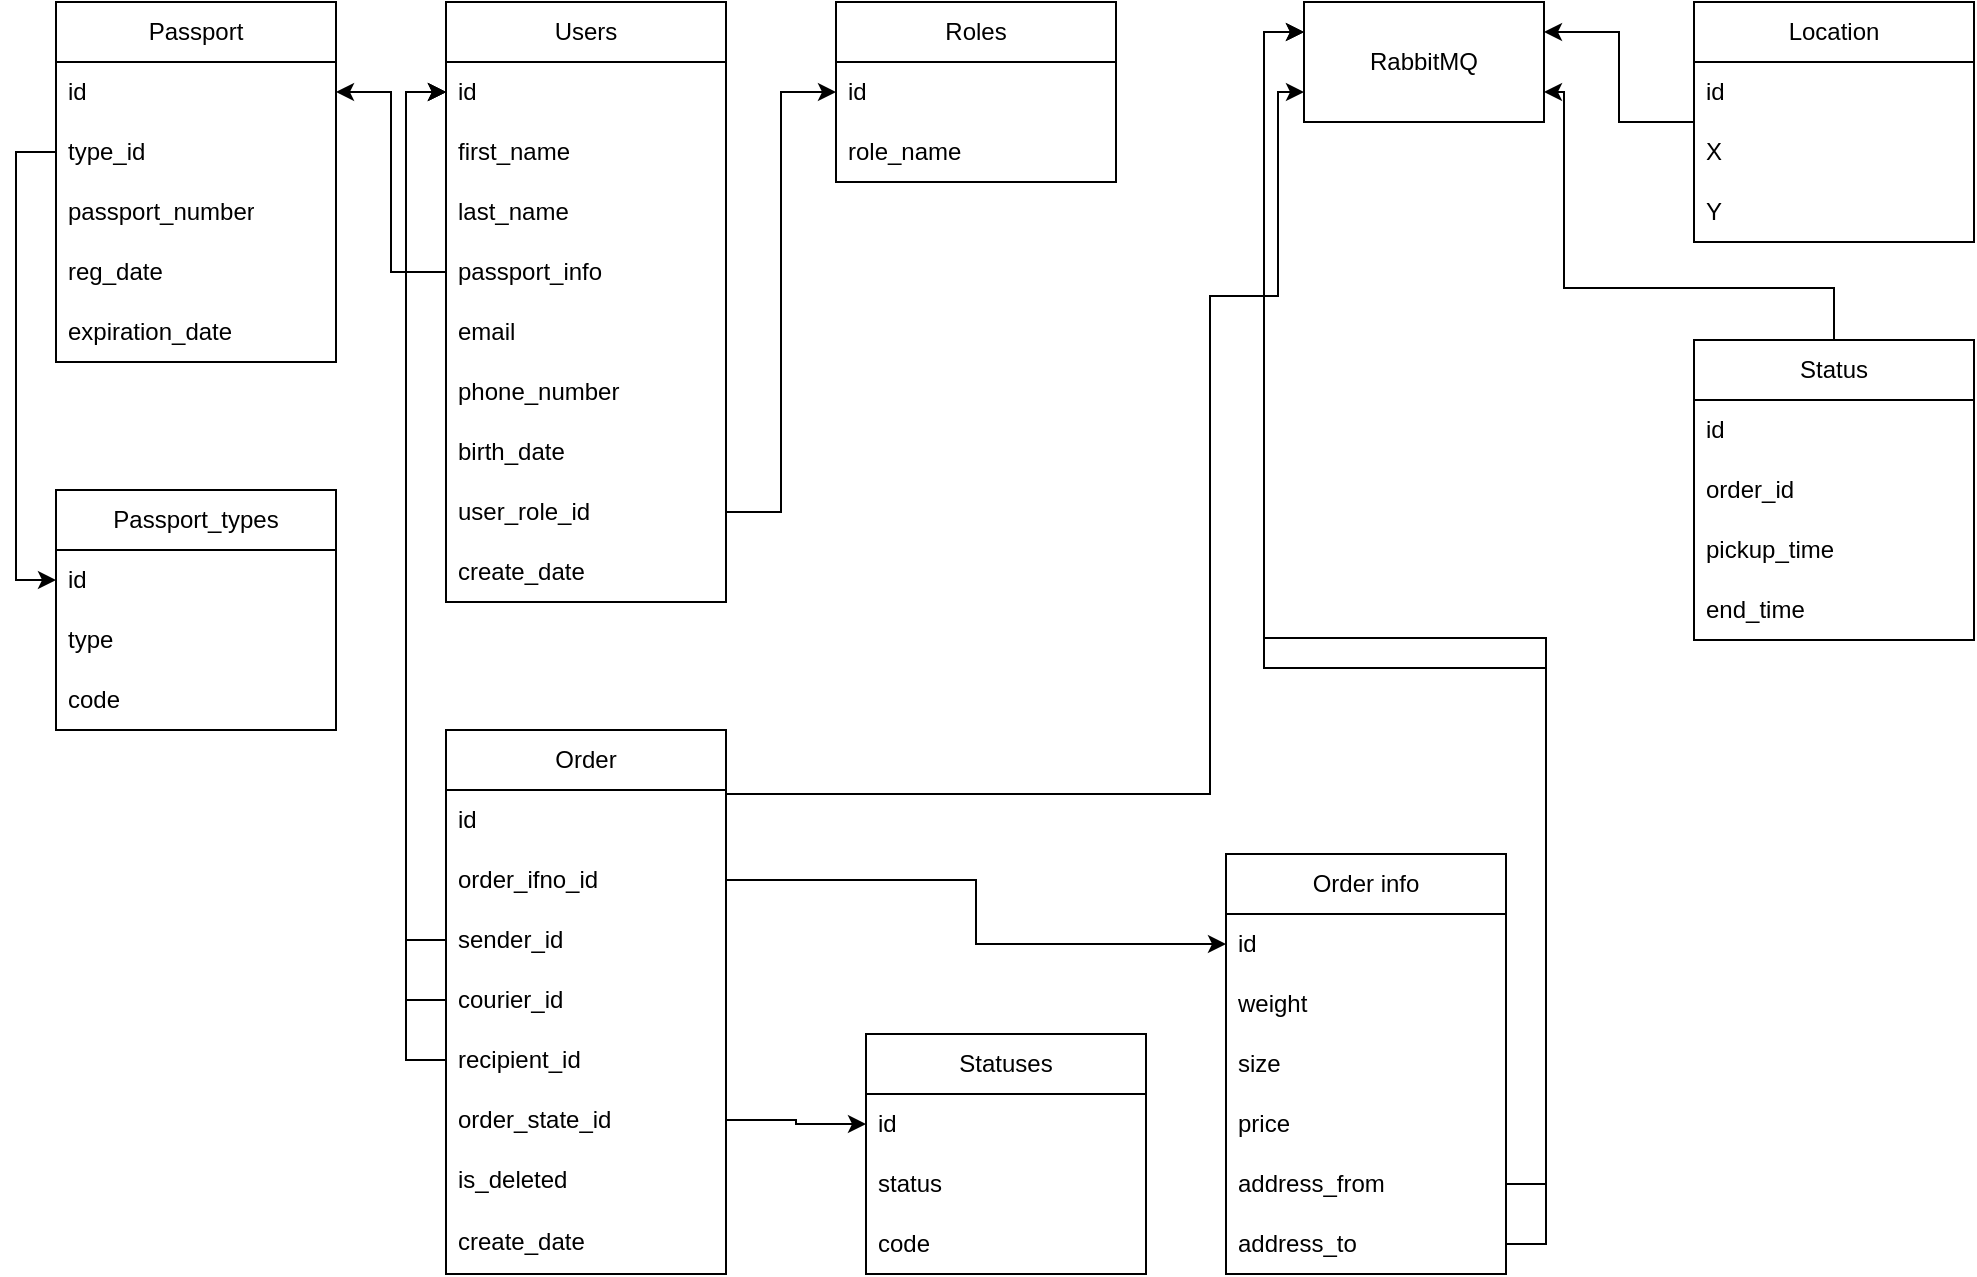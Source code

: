 <mxfile version="24.7.8">
  <diagram name="Page-1" id="b520641d-4fe3-3701-9064-5fc419738815">
    <mxGraphModel dx="1195" dy="797" grid="1" gridSize="13" guides="1" tooltips="1" connect="1" arrows="1" fold="1" page="1" pageScale="1" pageWidth="4681" pageHeight="3300" background="none" math="0" shadow="0">
      <root>
        <mxCell id="0" />
        <mxCell id="1" parent="0" />
        <mxCell id="VjikY9oCkTx9cv9ueqE1-1" value="Users" style="swimlane;fontStyle=0;childLayout=stackLayout;horizontal=1;startSize=30;horizontalStack=0;resizeParent=1;resizeParentMax=0;resizeLast=0;collapsible=1;marginBottom=0;whiteSpace=wrap;html=1;" parent="1" vertex="1">
          <mxGeometry x="520" y="208" width="140" height="300" as="geometry" />
        </mxCell>
        <mxCell id="VjikY9oCkTx9cv9ueqE1-3" value="id" style="text;strokeColor=none;fillColor=none;align=left;verticalAlign=middle;spacingLeft=4;spacingRight=4;overflow=hidden;points=[[0,0.5],[1,0.5]];portConstraint=eastwest;rotatable=0;whiteSpace=wrap;html=1;" parent="VjikY9oCkTx9cv9ueqE1-1" vertex="1">
          <mxGeometry y="30" width="140" height="30" as="geometry" />
        </mxCell>
        <mxCell id="VjikY9oCkTx9cv9ueqE1-4" value="first_name" style="text;strokeColor=none;fillColor=none;align=left;verticalAlign=middle;spacingLeft=4;spacingRight=4;overflow=hidden;points=[[0,0.5],[1,0.5]];portConstraint=eastwest;rotatable=0;whiteSpace=wrap;html=1;" parent="VjikY9oCkTx9cv9ueqE1-1" vertex="1">
          <mxGeometry y="60" width="140" height="30" as="geometry" />
        </mxCell>
        <mxCell id="VjikY9oCkTx9cv9ueqE1-7" value="last_name" style="text;strokeColor=none;fillColor=none;align=left;verticalAlign=middle;spacingLeft=4;spacingRight=4;overflow=hidden;points=[[0,0.5],[1,0.5]];portConstraint=eastwest;rotatable=0;whiteSpace=wrap;html=1;" parent="VjikY9oCkTx9cv9ueqE1-1" vertex="1">
          <mxGeometry y="90" width="140" height="30" as="geometry" />
        </mxCell>
        <mxCell id="VjikY9oCkTx9cv9ueqE1-9" value="passport_info" style="text;strokeColor=none;fillColor=none;align=left;verticalAlign=middle;spacingLeft=4;spacingRight=4;overflow=hidden;points=[[0,0.5],[1,0.5]];portConstraint=eastwest;rotatable=0;whiteSpace=wrap;html=1;" parent="VjikY9oCkTx9cv9ueqE1-1" vertex="1">
          <mxGeometry y="120" width="140" height="30" as="geometry" />
        </mxCell>
        <mxCell id="VjikY9oCkTx9cv9ueqE1-5" value="email" style="text;strokeColor=none;fillColor=none;align=left;verticalAlign=middle;spacingLeft=4;spacingRight=4;overflow=hidden;points=[[0,0.5],[1,0.5]];portConstraint=eastwest;rotatable=0;whiteSpace=wrap;html=1;" parent="VjikY9oCkTx9cv9ueqE1-1" vertex="1">
          <mxGeometry y="150" width="140" height="30" as="geometry" />
        </mxCell>
        <mxCell id="VjikY9oCkTx9cv9ueqE1-11" value="phone_number" style="text;strokeColor=none;fillColor=none;align=left;verticalAlign=middle;spacingLeft=4;spacingRight=4;overflow=hidden;points=[[0,0.5],[1,0.5]];portConstraint=eastwest;rotatable=0;whiteSpace=wrap;html=1;" parent="VjikY9oCkTx9cv9ueqE1-1" vertex="1">
          <mxGeometry y="180" width="140" height="30" as="geometry" />
        </mxCell>
        <mxCell id="VjikY9oCkTx9cv9ueqE1-10" value="birth_date" style="text;strokeColor=none;fillColor=none;align=left;verticalAlign=middle;spacingLeft=4;spacingRight=4;overflow=hidden;points=[[0,0.5],[1,0.5]];portConstraint=eastwest;rotatable=0;whiteSpace=wrap;html=1;" parent="VjikY9oCkTx9cv9ueqE1-1" vertex="1">
          <mxGeometry y="210" width="140" height="30" as="geometry" />
        </mxCell>
        <mxCell id="VjikY9oCkTx9cv9ueqE1-61" value="user_role_id" style="text;strokeColor=none;fillColor=none;align=left;verticalAlign=middle;spacingLeft=4;spacingRight=4;overflow=hidden;points=[[0,0.5],[1,0.5]];portConstraint=eastwest;rotatable=0;whiteSpace=wrap;html=1;" parent="VjikY9oCkTx9cv9ueqE1-1" vertex="1">
          <mxGeometry y="240" width="140" height="30" as="geometry" />
        </mxCell>
        <mxCell id="VjikY9oCkTx9cv9ueqE1-63" value="create_date" style="text;strokeColor=none;fillColor=none;align=left;verticalAlign=middle;spacingLeft=4;spacingRight=4;overflow=hidden;points=[[0,0.5],[1,0.5]];portConstraint=eastwest;rotatable=0;whiteSpace=wrap;html=1;" parent="VjikY9oCkTx9cv9ueqE1-1" vertex="1">
          <mxGeometry y="270" width="140" height="30" as="geometry" />
        </mxCell>
        <mxCell id="VjikY9oCkTx9cv9ueqE1-12" value="Order info" style="swimlane;fontStyle=0;childLayout=stackLayout;horizontal=1;startSize=30;horizontalStack=0;resizeParent=1;resizeParentMax=0;resizeLast=0;collapsible=1;marginBottom=0;whiteSpace=wrap;html=1;" parent="1" vertex="1">
          <mxGeometry x="910" y="634" width="140" height="210" as="geometry" />
        </mxCell>
        <mxCell id="VjikY9oCkTx9cv9ueqE1-13" value="id" style="text;strokeColor=none;fillColor=none;align=left;verticalAlign=middle;spacingLeft=4;spacingRight=4;overflow=hidden;points=[[0,0.5],[1,0.5]];portConstraint=eastwest;rotatable=0;whiteSpace=wrap;html=1;" parent="VjikY9oCkTx9cv9ueqE1-12" vertex="1">
          <mxGeometry y="30" width="140" height="30" as="geometry" />
        </mxCell>
        <mxCell id="VjikY9oCkTx9cv9ueqE1-14" value="weight" style="text;strokeColor=none;fillColor=none;align=left;verticalAlign=middle;spacingLeft=4;spacingRight=4;overflow=hidden;points=[[0,0.5],[1,0.5]];portConstraint=eastwest;rotatable=0;whiteSpace=wrap;html=1;" parent="VjikY9oCkTx9cv9ueqE1-12" vertex="1">
          <mxGeometry y="60" width="140" height="30" as="geometry" />
        </mxCell>
        <mxCell id="VjikY9oCkTx9cv9ueqE1-15" value="size" style="text;strokeColor=none;fillColor=none;align=left;verticalAlign=middle;spacingLeft=4;spacingRight=4;overflow=hidden;points=[[0,0.5],[1,0.5]];portConstraint=eastwest;rotatable=0;whiteSpace=wrap;html=1;" parent="VjikY9oCkTx9cv9ueqE1-12" vertex="1">
          <mxGeometry y="90" width="140" height="30" as="geometry" />
        </mxCell>
        <mxCell id="VjikY9oCkTx9cv9ueqE1-16" value="price" style="text;strokeColor=none;fillColor=none;align=left;verticalAlign=middle;spacingLeft=4;spacingRight=4;overflow=hidden;points=[[0,0.5],[1,0.5]];portConstraint=eastwest;rotatable=0;whiteSpace=wrap;html=1;" parent="VjikY9oCkTx9cv9ueqE1-12" vertex="1">
          <mxGeometry y="120" width="140" height="30" as="geometry" />
        </mxCell>
        <mxCell id="VjikY9oCkTx9cv9ueqE1-17" value="address_from" style="text;strokeColor=none;fillColor=none;align=left;verticalAlign=middle;spacingLeft=4;spacingRight=4;overflow=hidden;points=[[0,0.5],[1,0.5]];portConstraint=eastwest;rotatable=0;whiteSpace=wrap;html=1;" parent="VjikY9oCkTx9cv9ueqE1-12" vertex="1">
          <mxGeometry y="150" width="140" height="30" as="geometry" />
        </mxCell>
        <mxCell id="VjikY9oCkTx9cv9ueqE1-18" value="address_to" style="text;strokeColor=none;fillColor=none;align=left;verticalAlign=middle;spacingLeft=4;spacingRight=4;overflow=hidden;points=[[0,0.5],[1,0.5]];portConstraint=eastwest;rotatable=0;whiteSpace=wrap;html=1;" parent="VjikY9oCkTx9cv9ueqE1-12" vertex="1">
          <mxGeometry y="180" width="140" height="30" as="geometry" />
        </mxCell>
        <mxCell id="VjikY9oCkTx9cv9ueqE1-22" value="Order" style="swimlane;fontStyle=0;childLayout=stackLayout;horizontal=1;startSize=30;horizontalStack=0;resizeParent=1;resizeParentMax=0;resizeLast=0;collapsible=1;marginBottom=0;whiteSpace=wrap;html=1;" parent="1" vertex="1">
          <mxGeometry x="520" y="572" width="140" height="272" as="geometry" />
        </mxCell>
        <mxCell id="VjikY9oCkTx9cv9ueqE1-23" value="id" style="text;strokeColor=none;fillColor=none;align=left;verticalAlign=middle;spacingLeft=4;spacingRight=4;overflow=hidden;points=[[0,0.5],[1,0.5]];portConstraint=eastwest;rotatable=0;whiteSpace=wrap;html=1;" parent="VjikY9oCkTx9cv9ueqE1-22" vertex="1">
          <mxGeometry y="30" width="140" height="30" as="geometry" />
        </mxCell>
        <mxCell id="VjikY9oCkTx9cv9ueqE1-24" value="order_ifno_id" style="text;strokeColor=none;fillColor=none;align=left;verticalAlign=middle;spacingLeft=4;spacingRight=4;overflow=hidden;points=[[0,0.5],[1,0.5]];portConstraint=eastwest;rotatable=0;whiteSpace=wrap;html=1;" parent="VjikY9oCkTx9cv9ueqE1-22" vertex="1">
          <mxGeometry y="60" width="140" height="30" as="geometry" />
        </mxCell>
        <mxCell id="VjikY9oCkTx9cv9ueqE1-25" value="sender_id" style="text;strokeColor=none;fillColor=none;align=left;verticalAlign=middle;spacingLeft=4;spacingRight=4;overflow=hidden;points=[[0,0.5],[1,0.5]];portConstraint=eastwest;rotatable=0;whiteSpace=wrap;html=1;" parent="VjikY9oCkTx9cv9ueqE1-22" vertex="1">
          <mxGeometry y="90" width="140" height="30" as="geometry" />
        </mxCell>
        <mxCell id="VjikY9oCkTx9cv9ueqE1-26" value="courier_id" style="text;strokeColor=none;fillColor=none;align=left;verticalAlign=middle;spacingLeft=4;spacingRight=4;overflow=hidden;points=[[0,0.5],[1,0.5]];portConstraint=eastwest;rotatable=0;whiteSpace=wrap;html=1;" parent="VjikY9oCkTx9cv9ueqE1-22" vertex="1">
          <mxGeometry y="120" width="140" height="30" as="geometry" />
        </mxCell>
        <mxCell id="VjikY9oCkTx9cv9ueqE1-27" value="recipient_id" style="text;strokeColor=none;fillColor=none;align=left;verticalAlign=middle;spacingLeft=4;spacingRight=4;overflow=hidden;points=[[0,0.5],[1,0.5]];portConstraint=eastwest;rotatable=0;whiteSpace=wrap;html=1;" parent="VjikY9oCkTx9cv9ueqE1-22" vertex="1">
          <mxGeometry y="150" width="140" height="30" as="geometry" />
        </mxCell>
        <mxCell id="VjikY9oCkTx9cv9ueqE1-28" value="order_state_id" style="text;strokeColor=none;fillColor=none;align=left;verticalAlign=middle;spacingLeft=4;spacingRight=4;overflow=hidden;points=[[0,0.5],[1,0.5]];portConstraint=eastwest;rotatable=0;whiteSpace=wrap;html=1;" parent="VjikY9oCkTx9cv9ueqE1-22" vertex="1">
          <mxGeometry y="180" width="140" height="30" as="geometry" />
        </mxCell>
        <mxCell id="VjikY9oCkTx9cv9ueqE1-50" value="is_deleted" style="text;strokeColor=none;fillColor=none;align=left;verticalAlign=middle;spacingLeft=4;spacingRight=4;overflow=hidden;points=[[0,0.5],[1,0.5]];portConstraint=eastwest;rotatable=0;whiteSpace=wrap;html=1;" parent="VjikY9oCkTx9cv9ueqE1-22" vertex="1">
          <mxGeometry y="210" width="140" height="30" as="geometry" />
        </mxCell>
        <mxCell id="VjikY9oCkTx9cv9ueqE1-64" value="create_date" style="text;strokeColor=none;fillColor=none;align=left;verticalAlign=middle;spacingLeft=4;spacingRight=4;overflow=hidden;points=[[0,0.5],[1,0.5]];portConstraint=eastwest;rotatable=0;whiteSpace=wrap;html=1;" parent="VjikY9oCkTx9cv9ueqE1-22" vertex="1">
          <mxGeometry y="240" width="140" height="32" as="geometry" />
        </mxCell>
        <mxCell id="VjikY9oCkTx9cv9ueqE1-32" value="Roles" style="swimlane;fontStyle=0;childLayout=stackLayout;horizontal=1;startSize=30;horizontalStack=0;resizeParent=1;resizeParentMax=0;resizeLast=0;collapsible=1;marginBottom=0;whiteSpace=wrap;html=1;" parent="1" vertex="1">
          <mxGeometry x="715" y="208" width="140" height="90" as="geometry" />
        </mxCell>
        <mxCell id="VjikY9oCkTx9cv9ueqE1-33" value="id" style="text;strokeColor=none;fillColor=none;align=left;verticalAlign=middle;spacingLeft=4;spacingRight=4;overflow=hidden;points=[[0,0.5],[1,0.5]];portConstraint=eastwest;rotatable=0;whiteSpace=wrap;html=1;" parent="VjikY9oCkTx9cv9ueqE1-32" vertex="1">
          <mxGeometry y="30" width="140" height="30" as="geometry" />
        </mxCell>
        <mxCell id="VjikY9oCkTx9cv9ueqE1-34" value="role_name" style="text;strokeColor=none;fillColor=none;align=left;verticalAlign=middle;spacingLeft=4;spacingRight=4;overflow=hidden;points=[[0,0.5],[1,0.5]];portConstraint=eastwest;rotatable=0;whiteSpace=wrap;html=1;" parent="VjikY9oCkTx9cv9ueqE1-32" vertex="1">
          <mxGeometry y="60" width="140" height="30" as="geometry" />
        </mxCell>
        <mxCell id="VjikY9oCkTx9cv9ueqE1-43" value="Statuses" style="swimlane;fontStyle=0;childLayout=stackLayout;horizontal=1;startSize=30;horizontalStack=0;resizeParent=1;resizeParentMax=0;resizeLast=0;collapsible=1;marginBottom=0;whiteSpace=wrap;html=1;" parent="1" vertex="1">
          <mxGeometry x="730" y="724" width="140" height="120" as="geometry" />
        </mxCell>
        <mxCell id="VjikY9oCkTx9cv9ueqE1-44" value="id" style="text;strokeColor=none;fillColor=none;align=left;verticalAlign=middle;spacingLeft=4;spacingRight=4;overflow=hidden;points=[[0,0.5],[1,0.5]];portConstraint=eastwest;rotatable=0;whiteSpace=wrap;html=1;" parent="VjikY9oCkTx9cv9ueqE1-43" vertex="1">
          <mxGeometry y="30" width="140" height="30" as="geometry" />
        </mxCell>
        <mxCell id="VjikY9oCkTx9cv9ueqE1-45" value="status" style="text;strokeColor=none;fillColor=none;align=left;verticalAlign=middle;spacingLeft=4;spacingRight=4;overflow=hidden;points=[[0,0.5],[1,0.5]];portConstraint=eastwest;rotatable=0;whiteSpace=wrap;html=1;" parent="VjikY9oCkTx9cv9ueqE1-43" vertex="1">
          <mxGeometry y="60" width="140" height="30" as="geometry" />
        </mxCell>
        <mxCell id="E-oGsGCVvyl42F_j0YB1-9" value="code" style="text;strokeColor=none;fillColor=none;align=left;verticalAlign=middle;spacingLeft=4;spacingRight=4;overflow=hidden;points=[[0,0.5],[1,0.5]];portConstraint=eastwest;rotatable=0;whiteSpace=wrap;html=1;" vertex="1" parent="VjikY9oCkTx9cv9ueqE1-43">
          <mxGeometry y="90" width="140" height="30" as="geometry" />
        </mxCell>
        <mxCell id="VjikY9oCkTx9cv9ueqE1-55" style="edgeStyle=orthogonalEdgeStyle;rounded=0;orthogonalLoop=1;jettySize=auto;html=1;entryX=0;entryY=0.5;entryDx=0;entryDy=0;" parent="1" source="VjikY9oCkTx9cv9ueqE1-26" target="VjikY9oCkTx9cv9ueqE1-3" edge="1">
          <mxGeometry relative="1" as="geometry" />
        </mxCell>
        <mxCell id="VjikY9oCkTx9cv9ueqE1-56" style="edgeStyle=orthogonalEdgeStyle;rounded=0;orthogonalLoop=1;jettySize=auto;html=1;entryX=0;entryY=0.5;entryDx=0;entryDy=0;" parent="1" source="VjikY9oCkTx9cv9ueqE1-27" target="VjikY9oCkTx9cv9ueqE1-3" edge="1">
          <mxGeometry relative="1" as="geometry" />
        </mxCell>
        <mxCell id="VjikY9oCkTx9cv9ueqE1-57" style="edgeStyle=orthogonalEdgeStyle;rounded=0;orthogonalLoop=1;jettySize=auto;html=1;entryX=0;entryY=0.5;entryDx=0;entryDy=0;" parent="1" source="VjikY9oCkTx9cv9ueqE1-24" target="VjikY9oCkTx9cv9ueqE1-13" edge="1">
          <mxGeometry relative="1" as="geometry" />
        </mxCell>
        <mxCell id="VjikY9oCkTx9cv9ueqE1-59" style="edgeStyle=orthogonalEdgeStyle;rounded=0;orthogonalLoop=1;jettySize=auto;html=1;entryX=0;entryY=0.5;entryDx=0;entryDy=0;" parent="1" source="VjikY9oCkTx9cv9ueqE1-28" target="VjikY9oCkTx9cv9ueqE1-44" edge="1">
          <mxGeometry relative="1" as="geometry" />
        </mxCell>
        <mxCell id="VjikY9oCkTx9cv9ueqE1-60" style="edgeStyle=orthogonalEdgeStyle;rounded=0;orthogonalLoop=1;jettySize=auto;html=1;entryX=0;entryY=0.5;entryDx=0;entryDy=0;" parent="1" source="VjikY9oCkTx9cv9ueqE1-25" target="VjikY9oCkTx9cv9ueqE1-3" edge="1">
          <mxGeometry relative="1" as="geometry" />
        </mxCell>
        <mxCell id="VjikY9oCkTx9cv9ueqE1-62" style="edgeStyle=orthogonalEdgeStyle;rounded=0;orthogonalLoop=1;jettySize=auto;html=1;entryX=0;entryY=0.5;entryDx=0;entryDy=0;" parent="1" source="VjikY9oCkTx9cv9ueqE1-61" target="VjikY9oCkTx9cv9ueqE1-33" edge="1">
          <mxGeometry relative="1" as="geometry" />
        </mxCell>
        <mxCell id="VjikY9oCkTx9cv9ueqE1-65" value="Status" style="swimlane;fontStyle=0;childLayout=stackLayout;horizontal=1;startSize=30;horizontalStack=0;resizeParent=1;resizeParentMax=0;resizeLast=0;collapsible=1;marginBottom=0;whiteSpace=wrap;html=1;" parent="1" vertex="1">
          <mxGeometry x="1144" y="377" width="140" height="150" as="geometry" />
        </mxCell>
        <mxCell id="VjikY9oCkTx9cv9ueqE1-66" value="id" style="text;strokeColor=none;fillColor=none;align=left;verticalAlign=middle;spacingLeft=4;spacingRight=4;overflow=hidden;points=[[0,0.5],[1,0.5]];portConstraint=eastwest;rotatable=0;whiteSpace=wrap;html=1;" parent="VjikY9oCkTx9cv9ueqE1-65" vertex="1">
          <mxGeometry y="30" width="140" height="30" as="geometry" />
        </mxCell>
        <mxCell id="VjikY9oCkTx9cv9ueqE1-77" value="order_id" style="text;strokeColor=none;fillColor=none;align=left;verticalAlign=middle;spacingLeft=4;spacingRight=4;overflow=hidden;points=[[0,0.5],[1,0.5]];portConstraint=eastwest;rotatable=0;whiteSpace=wrap;html=1;" parent="VjikY9oCkTx9cv9ueqE1-65" vertex="1">
          <mxGeometry y="60" width="140" height="30" as="geometry" />
        </mxCell>
        <mxCell id="VjikY9oCkTx9cv9ueqE1-67" value="pickup_time" style="text;strokeColor=none;fillColor=none;align=left;verticalAlign=middle;spacingLeft=4;spacingRight=4;overflow=hidden;points=[[0,0.5],[1,0.5]];portConstraint=eastwest;rotatable=0;whiteSpace=wrap;html=1;" parent="VjikY9oCkTx9cv9ueqE1-65" vertex="1">
          <mxGeometry y="90" width="140" height="30" as="geometry" />
        </mxCell>
        <mxCell id="VjikY9oCkTx9cv9ueqE1-68" value="end_time" style="text;strokeColor=none;fillColor=none;align=left;verticalAlign=middle;spacingLeft=4;spacingRight=4;overflow=hidden;points=[[0,0.5],[1,0.5]];portConstraint=eastwest;rotatable=0;whiteSpace=wrap;html=1;" parent="VjikY9oCkTx9cv9ueqE1-65" vertex="1">
          <mxGeometry y="120" width="140" height="30" as="geometry" />
        </mxCell>
        <mxCell id="E-oGsGCVvyl42F_j0YB1-14" style="edgeStyle=orthogonalEdgeStyle;rounded=0;orthogonalLoop=1;jettySize=auto;html=1;entryX=1;entryY=0.25;entryDx=0;entryDy=0;" edge="1" parent="1" source="VjikY9oCkTx9cv9ueqE1-69" target="VjikY9oCkTx9cv9ueqE1-79">
          <mxGeometry relative="1" as="geometry" />
        </mxCell>
        <mxCell id="VjikY9oCkTx9cv9ueqE1-69" value="Location" style="swimlane;fontStyle=0;childLayout=stackLayout;horizontal=1;startSize=30;horizontalStack=0;resizeParent=1;resizeParentMax=0;resizeLast=0;collapsible=1;marginBottom=0;whiteSpace=wrap;html=1;" parent="1" vertex="1">
          <mxGeometry x="1144" y="208" width="140" height="120" as="geometry" />
        </mxCell>
        <mxCell id="VjikY9oCkTx9cv9ueqE1-70" value="id" style="text;strokeColor=none;fillColor=none;align=left;verticalAlign=middle;spacingLeft=4;spacingRight=4;overflow=hidden;points=[[0,0.5],[1,0.5]];portConstraint=eastwest;rotatable=0;whiteSpace=wrap;html=1;" parent="VjikY9oCkTx9cv9ueqE1-69" vertex="1">
          <mxGeometry y="30" width="140" height="30" as="geometry" />
        </mxCell>
        <mxCell id="VjikY9oCkTx9cv9ueqE1-71" value="X" style="text;strokeColor=none;fillColor=none;align=left;verticalAlign=middle;spacingLeft=4;spacingRight=4;overflow=hidden;points=[[0,0.5],[1,0.5]];portConstraint=eastwest;rotatable=0;whiteSpace=wrap;html=1;" parent="VjikY9oCkTx9cv9ueqE1-69" vertex="1">
          <mxGeometry y="60" width="140" height="30" as="geometry" />
        </mxCell>
        <mxCell id="VjikY9oCkTx9cv9ueqE1-72" value="Y" style="text;strokeColor=none;fillColor=none;align=left;verticalAlign=middle;spacingLeft=4;spacingRight=4;overflow=hidden;points=[[0,0.5],[1,0.5]];portConstraint=eastwest;rotatable=0;whiteSpace=wrap;html=1;" parent="VjikY9oCkTx9cv9ueqE1-69" vertex="1">
          <mxGeometry y="90" width="140" height="30" as="geometry" />
        </mxCell>
        <mxCell id="VjikY9oCkTx9cv9ueqE1-79" value="RabbitMQ" style="rounded=0;whiteSpace=wrap;html=1;" parent="1" vertex="1">
          <mxGeometry x="949" y="208" width="120" height="60" as="geometry" />
        </mxCell>
        <mxCell id="VjikY9oCkTx9cv9ueqE1-81" style="edgeStyle=orthogonalEdgeStyle;rounded=0;orthogonalLoop=1;jettySize=auto;html=1;entryX=0;entryY=0.75;entryDx=0;entryDy=0;" parent="1" edge="1" target="VjikY9oCkTx9cv9ueqE1-79">
          <mxGeometry relative="1" as="geometry">
            <mxPoint x="660.0" y="604.0" as="sourcePoint" />
            <mxPoint x="1144" y="355" as="targetPoint" />
            <Array as="points">
              <mxPoint x="902" y="604" />
              <mxPoint x="902" y="355" />
              <mxPoint x="936" y="355" />
              <mxPoint x="936" y="253" />
            </Array>
          </mxGeometry>
        </mxCell>
        <mxCell id="VjikY9oCkTx9cv9ueqE1-89" style="edgeStyle=orthogonalEdgeStyle;rounded=0;orthogonalLoop=1;jettySize=auto;html=1;entryX=0;entryY=0.25;entryDx=0;entryDy=0;" parent="1" source="VjikY9oCkTx9cv9ueqE1-17" target="VjikY9oCkTx9cv9ueqE1-79" edge="1">
          <mxGeometry relative="1" as="geometry" />
        </mxCell>
        <mxCell id="VjikY9oCkTx9cv9ueqE1-90" style="edgeStyle=orthogonalEdgeStyle;rounded=0;orthogonalLoop=1;jettySize=auto;html=1;entryX=0;entryY=0.25;entryDx=0;entryDy=0;" parent="1" source="VjikY9oCkTx9cv9ueqE1-18" target="VjikY9oCkTx9cv9ueqE1-79" edge="1">
          <mxGeometry relative="1" as="geometry" />
        </mxCell>
        <mxCell id="VjikY9oCkTx9cv9ueqE1-91" style="edgeStyle=orthogonalEdgeStyle;rounded=0;orthogonalLoop=1;jettySize=auto;html=1;entryX=1;entryY=0.75;entryDx=0;entryDy=0;exitX=0.5;exitY=0;exitDx=0;exitDy=0;" parent="1" source="VjikY9oCkTx9cv9ueqE1-65" target="VjikY9oCkTx9cv9ueqE1-79" edge="1">
          <mxGeometry relative="1" as="geometry">
            <Array as="points">
              <mxPoint x="1214" y="351" />
              <mxPoint x="1079" y="351" />
              <mxPoint x="1079" y="253" />
            </Array>
          </mxGeometry>
        </mxCell>
        <mxCell id="E-oGsGCVvyl42F_j0YB1-1" value="Passport" style="swimlane;fontStyle=0;childLayout=stackLayout;horizontal=1;startSize=30;horizontalStack=0;resizeParent=1;resizeParentMax=0;resizeLast=0;collapsible=1;marginBottom=0;whiteSpace=wrap;html=1;" vertex="1" parent="1">
          <mxGeometry x="325" y="208" width="140" height="180" as="geometry" />
        </mxCell>
        <mxCell id="E-oGsGCVvyl42F_j0YB1-2" value="id" style="text;strokeColor=none;fillColor=none;align=left;verticalAlign=middle;spacingLeft=4;spacingRight=4;overflow=hidden;points=[[0,0.5],[1,0.5]];portConstraint=eastwest;rotatable=0;whiteSpace=wrap;html=1;" vertex="1" parent="E-oGsGCVvyl42F_j0YB1-1">
          <mxGeometry y="30" width="140" height="30" as="geometry" />
        </mxCell>
        <mxCell id="E-oGsGCVvyl42F_j0YB1-3" value="type_id" style="text;strokeColor=none;fillColor=none;align=left;verticalAlign=middle;spacingLeft=4;spacingRight=4;overflow=hidden;points=[[0,0.5],[1,0.5]];portConstraint=eastwest;rotatable=0;whiteSpace=wrap;html=1;" vertex="1" parent="E-oGsGCVvyl42F_j0YB1-1">
          <mxGeometry y="60" width="140" height="30" as="geometry" />
        </mxCell>
        <mxCell id="E-oGsGCVvyl42F_j0YB1-4" value="passport_number" style="text;strokeColor=none;fillColor=none;align=left;verticalAlign=middle;spacingLeft=4;spacingRight=4;overflow=hidden;points=[[0,0.5],[1,0.5]];portConstraint=eastwest;rotatable=0;whiteSpace=wrap;html=1;" vertex="1" parent="E-oGsGCVvyl42F_j0YB1-1">
          <mxGeometry y="90" width="140" height="30" as="geometry" />
        </mxCell>
        <mxCell id="E-oGsGCVvyl42F_j0YB1-5" value="reg_date" style="text;strokeColor=none;fillColor=none;align=left;verticalAlign=middle;spacingLeft=4;spacingRight=4;overflow=hidden;points=[[0,0.5],[1,0.5]];portConstraint=eastwest;rotatable=0;whiteSpace=wrap;html=1;" vertex="1" parent="E-oGsGCVvyl42F_j0YB1-1">
          <mxGeometry y="120" width="140" height="30" as="geometry" />
        </mxCell>
        <mxCell id="E-oGsGCVvyl42F_j0YB1-6" value="expiration_date" style="text;strokeColor=none;fillColor=none;align=left;verticalAlign=middle;spacingLeft=4;spacingRight=4;overflow=hidden;points=[[0,0.5],[1,0.5]];portConstraint=eastwest;rotatable=0;whiteSpace=wrap;html=1;" vertex="1" parent="E-oGsGCVvyl42F_j0YB1-1">
          <mxGeometry y="150" width="140" height="30" as="geometry" />
        </mxCell>
        <mxCell id="E-oGsGCVvyl42F_j0YB1-10" value="Passport_types" style="swimlane;fontStyle=0;childLayout=stackLayout;horizontal=1;startSize=30;horizontalStack=0;resizeParent=1;resizeParentMax=0;resizeLast=0;collapsible=1;marginBottom=0;whiteSpace=wrap;html=1;" vertex="1" parent="1">
          <mxGeometry x="325" y="452" width="140" height="120" as="geometry" />
        </mxCell>
        <mxCell id="E-oGsGCVvyl42F_j0YB1-11" value="id" style="text;strokeColor=none;fillColor=none;align=left;verticalAlign=middle;spacingLeft=4;spacingRight=4;overflow=hidden;points=[[0,0.5],[1,0.5]];portConstraint=eastwest;rotatable=0;whiteSpace=wrap;html=1;" vertex="1" parent="E-oGsGCVvyl42F_j0YB1-10">
          <mxGeometry y="30" width="140" height="30" as="geometry" />
        </mxCell>
        <mxCell id="E-oGsGCVvyl42F_j0YB1-12" value="type" style="text;strokeColor=none;fillColor=none;align=left;verticalAlign=middle;spacingLeft=4;spacingRight=4;overflow=hidden;points=[[0,0.5],[1,0.5]];portConstraint=eastwest;rotatable=0;whiteSpace=wrap;html=1;" vertex="1" parent="E-oGsGCVvyl42F_j0YB1-10">
          <mxGeometry y="60" width="140" height="30" as="geometry" />
        </mxCell>
        <mxCell id="E-oGsGCVvyl42F_j0YB1-13" value="code" style="text;strokeColor=none;fillColor=none;align=left;verticalAlign=middle;spacingLeft=4;spacingRight=4;overflow=hidden;points=[[0,0.5],[1,0.5]];portConstraint=eastwest;rotatable=0;whiteSpace=wrap;html=1;" vertex="1" parent="E-oGsGCVvyl42F_j0YB1-10">
          <mxGeometry y="90" width="140" height="30" as="geometry" />
        </mxCell>
        <mxCell id="E-oGsGCVvyl42F_j0YB1-15" style="edgeStyle=orthogonalEdgeStyle;rounded=0;orthogonalLoop=1;jettySize=auto;html=1;entryX=1;entryY=0.5;entryDx=0;entryDy=0;" edge="1" parent="1" source="VjikY9oCkTx9cv9ueqE1-9" target="E-oGsGCVvyl42F_j0YB1-2">
          <mxGeometry relative="1" as="geometry" />
        </mxCell>
        <mxCell id="E-oGsGCVvyl42F_j0YB1-16" style="edgeStyle=orthogonalEdgeStyle;rounded=0;orthogonalLoop=1;jettySize=auto;html=1;entryX=0;entryY=0.5;entryDx=0;entryDy=0;" edge="1" parent="1" source="E-oGsGCVvyl42F_j0YB1-3" target="E-oGsGCVvyl42F_j0YB1-11">
          <mxGeometry relative="1" as="geometry" />
        </mxCell>
      </root>
    </mxGraphModel>
  </diagram>
</mxfile>
